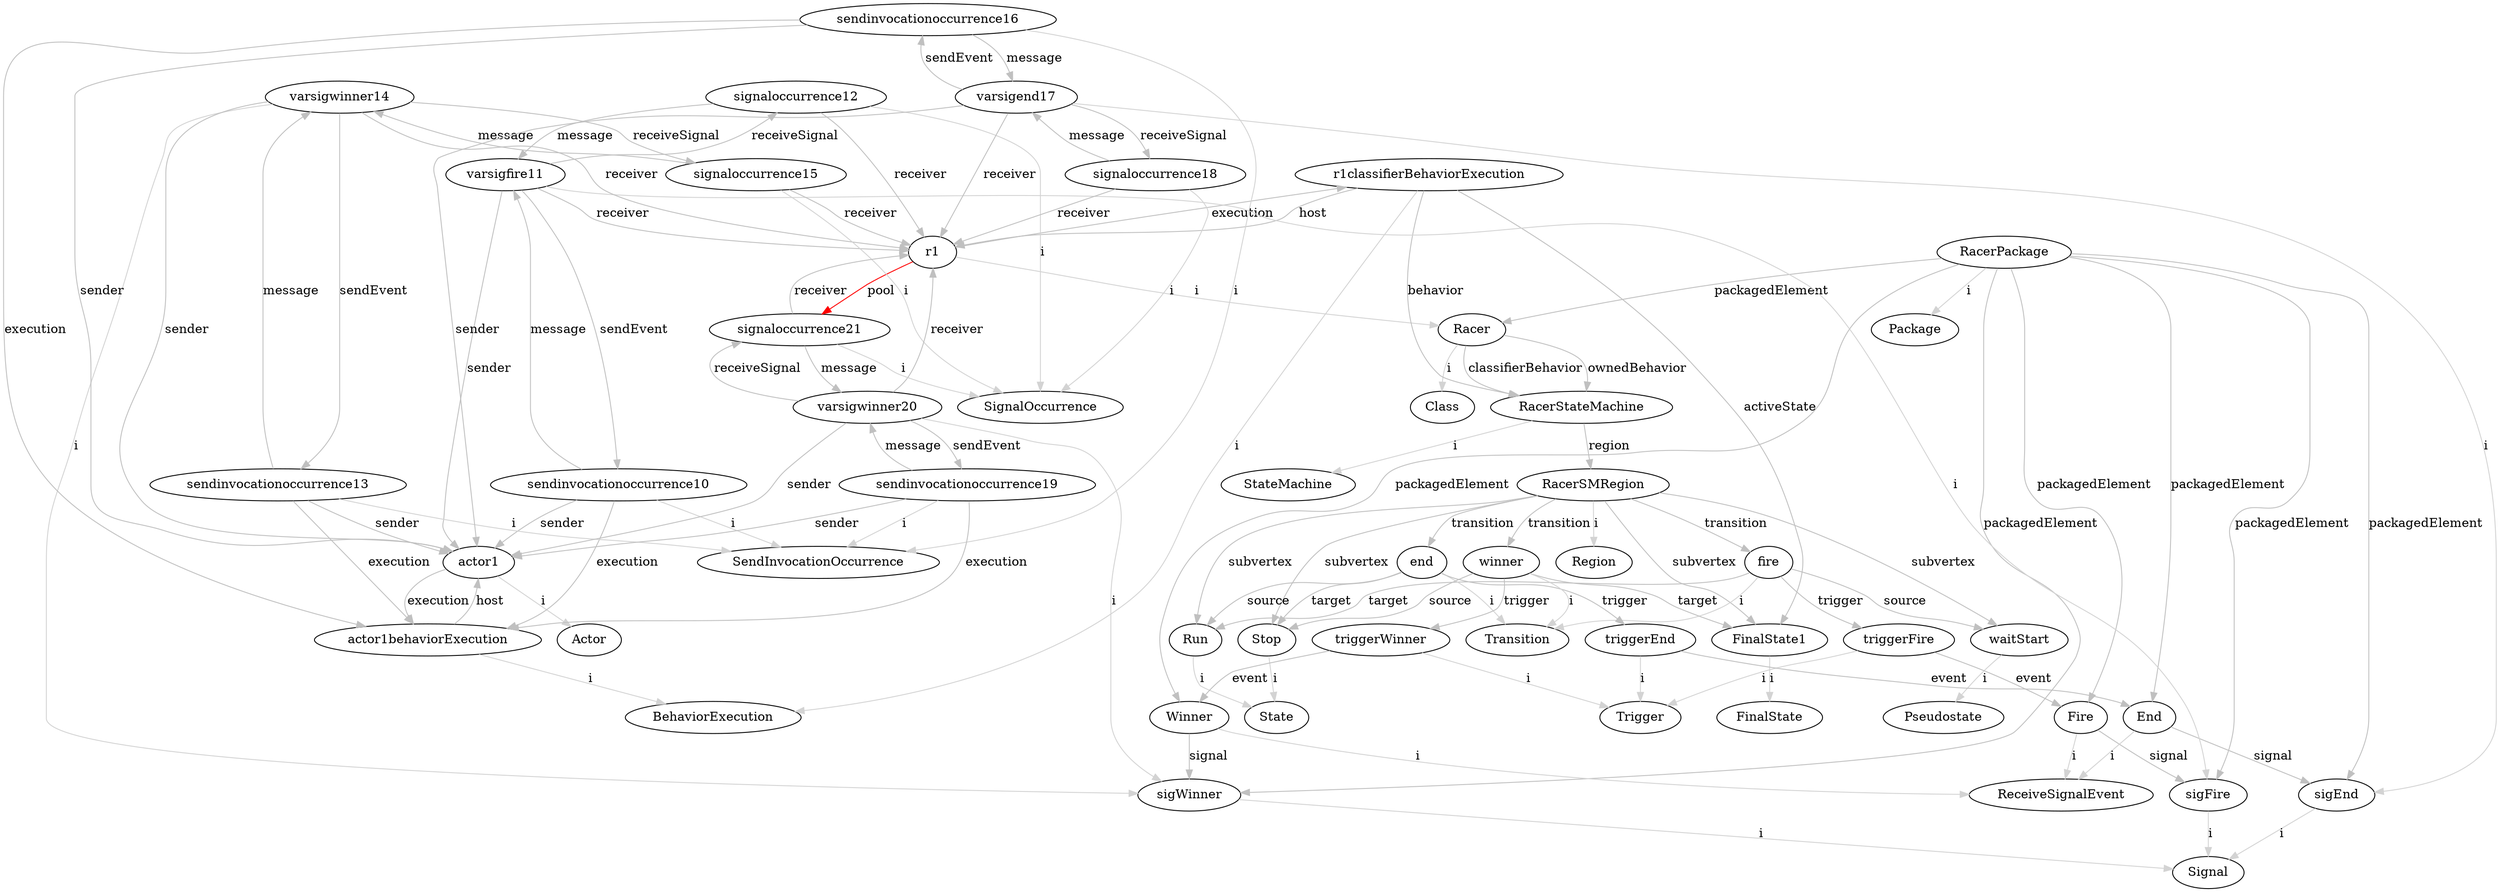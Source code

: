 digraph umlMetamodel {
	"RacerPackage" -> "Package" [label="i", color="lightgrey"]
	"RacerPackage" -> "Racer" [label="packagedElement", color="grey"]
	"Racer" -> "Class" [label="i", color="lightgrey"]
	"Racer" -> "RacerStateMachine" [label="classifierBehavior", color="grey"]
	"Racer" -> "RacerStateMachine" [label="ownedBehavior", color="grey"]
	"RacerStateMachine" -> "StateMachine" [label="i", color="lightgrey"]
	"RacerStateMachine" -> "RacerSMRegion" [label="region", color="grey"]
	"RacerSMRegion" -> "Region" [label="i", color="lightgrey"]
	"RacerSMRegion" -> "waitStart" [label="subvertex", color="grey"]
	"waitStart" -> "Pseudostate" [label="i", color="lightgrey"]
	"RacerSMRegion" -> "Run" [label="subvertex", color="grey"]
	"Run" -> "State" [label="i", color="lightgrey"]
	"RacerSMRegion" -> "Stop" [label="subvertex", color="grey"]
	"Stop" -> "State" [label="i", color="lightgrey"]
	"RacerSMRegion" -> "FinalState1" [label="subvertex", color="grey"]
	"FinalState1" -> "FinalState" [label="i", color="lightgrey"]
	"RacerSMRegion" -> "fire" [label="transition", color="grey"]
	"fire" -> "Transition" [label="i", color="lightgrey"]
	"fire" -> "waitStart" [label="source", color="grey"]
	"fire" -> "Run" [label="target", color="grey"]
	"fire" -> "triggerFire" [label="trigger", color="grey"]
	"triggerFire" -> "Trigger" [label="i", color="lightgrey"]
	"triggerFire" -> "Fire" [label="event", color="grey"]
	"RacerSMRegion" -> "end" [label="transition", color="grey"]
	"end" -> "Transition" [label="i", color="lightgrey"]
	"end" -> "Run" [label="source", color="grey"]
	"end" -> "Stop" [label="target", color="grey"]
	"triggerEnd" -> "Trigger" [label="i", color="lightgrey"]
	"RacerSMRegion" -> "winner" [label="transition", color="grey"]
	"winner" -> "Transition" [label="i", color="lightgrey"]
	"winner" -> "Stop" [label="source", color="grey"]
	"winner" -> "FinalState1" [label="target", color="grey"]
	"triggerWinner" -> "Trigger" [label="i", color="lightgrey"]
	"RacerPackage" -> "sigFire" [label="packagedElement", color="grey"]
	"sigFire" -> "Signal" [label="i", color="lightgrey"]
	"RacerPackage" -> "Fire" [label="packagedElement", color="grey"]
	"Fire" -> "ReceiveSignalEvent" [label="i", color="lightgrey"]
	"Fire" -> "sigFire" [label="signal", color="grey"]
	"RacerPackage" -> "sigEnd" [label="packagedElement", color="grey"]
	"sigEnd" -> "Signal" [label="i", color="lightgrey"]
	"RacerPackage" -> "End" [label="packagedElement", color="grey"]
	"End" -> "ReceiveSignalEvent" [label="i", color="lightgrey"]
	"End" -> "sigEnd" [label="signal", color="grey"]
	"RacerPackage" -> "sigWinner" [label="packagedElement", color="grey"]
	"sigWinner" -> "Signal" [label="i", color="lightgrey"]
	"RacerPackage" -> "Winner" [label="packagedElement", color="grey"]
	"Winner" -> "ReceiveSignalEvent" [label="i", color="lightgrey"]
	"Winner" -> "sigWinner" [label="signal", color="grey"]
	"r1" -> "Racer" [label="i", color="lightgrey"]
	"r1classifierBehaviorExecution" -> "BehaviorExecution" [label="i", color="lightgrey"]
	"r1" -> "r1classifierBehaviorExecution" [label="execution", color="grey"]
	"r1classifierBehaviorExecution" -> "r1" [label="host", color="grey"]
	"r1classifierBehaviorExecution" -> "RacerStateMachine" [label="behavior", color="grey"]
	"actor1" -> "Actor" [label="i", color="lightgrey"]
	"actor1behaviorExecution" -> "BehaviorExecution" [label="i", color="lightgrey"]
	"actor1" -> "actor1behaviorExecution" [label="execution", color="grey"]
	"actor1behaviorExecution" -> "actor1" [label="host", color="grey"]
	"sendinvocationoccurrence10" -> "SendInvocationOccurrence" [label="i", color="lightgrey"]
	"sendinvocationoccurrence10" -> "varsigfire11" [label="message", color="grey"]
	"varsigfire11" -> "sendinvocationoccurrence10" [label="sendEvent", color="grey"]
	"varsigfire11" -> "signaloccurrence12" [label="receiveSignal", color="grey"]
	"signaloccurrence12" -> "varsigfire11" [label="message", color="grey"]
	"signaloccurrence12" -> "SignalOccurrence" [label="i", color="lightgrey"]
	"varsigfire11" -> "sigFire" [label="i", color="lightgrey"]
	"signaloccurrence12" -> "r1" [label="receiver", color="grey"]
	"varsigfire11" -> "actor1" [label="sender", color="grey"]
	"sendinvocationoccurrence10" -> "actor1" [label="sender", color="grey"]
	"varsigfire11" -> "r1" [label="receiver", color="grey"]
	"sendinvocationoccurrence10" -> "actor1behaviorExecution" [label="execution", color="grey"]
	"sendinvocationoccurrence13" -> "SendInvocationOccurrence" [label="i", color="lightgrey"]
	"sendinvocationoccurrence13" -> "varsigwinner14" [label="message", color="grey"]
	"varsigwinner14" -> "sendinvocationoccurrence13" [label="sendEvent", color="grey"]
	"varsigwinner14" -> "signaloccurrence15" [label="receiveSignal", color="grey"]
	"signaloccurrence15" -> "varsigwinner14" [label="message", color="grey"]
	"signaloccurrence15" -> "SignalOccurrence" [label="i", color="lightgrey"]
	"varsigwinner14" -> "sigWinner" [label="i", color="lightgrey"]
	"signaloccurrence15" -> "r1" [label="receiver", color="grey"]
	"varsigwinner14" -> "actor1" [label="sender", color="grey"]
	"sendinvocationoccurrence13" -> "actor1" [label="sender", color="grey"]
	"varsigwinner14" -> "r1" [label="receiver", color="grey"]
	"sendinvocationoccurrence13" -> "actor1behaviorExecution" [label="execution", color="grey"]
	"sendinvocationoccurrence16" -> "SendInvocationOccurrence" [label="i", color="lightgrey"]
	"sendinvocationoccurrence16" -> "varsigend17" [label="message", color="grey"]
	"varsigend17" -> "sendinvocationoccurrence16" [label="sendEvent", color="grey"]
	"varsigend17" -> "signaloccurrence18" [label="receiveSignal", color="grey"]
	"signaloccurrence18" -> "varsigend17" [label="message", color="grey"]
	"signaloccurrence18" -> "SignalOccurrence" [label="i", color="lightgrey"]
	"varsigend17" -> "sigEnd" [label="i", color="lightgrey"]
	"signaloccurrence18" -> "r1" [label="receiver", color="grey"]
	"varsigend17" -> "actor1" [label="sender", color="grey"]
	"sendinvocationoccurrence16" -> "actor1" [label="sender", color="grey"]
	"varsigend17" -> "r1" [label="receiver", color="grey"]
	"sendinvocationoccurrence16" -> "actor1behaviorExecution" [label="execution", color="grey"]
	"triggerEnd" -> "End" [label="event", color="grey"]
	"end" -> "triggerEnd" [label="trigger", color="grey"]
	"sendinvocationoccurrence19" -> "SendInvocationOccurrence" [label="i", color="lightgrey"]
	"sendinvocationoccurrence19" -> "varsigwinner20" [label="message", color="grey"]
	"varsigwinner20" -> "sendinvocationoccurrence19" [label="sendEvent", color="grey"]
	"varsigwinner20" -> "signaloccurrence21" [label="receiveSignal", color="grey"]
	"signaloccurrence21" -> "varsigwinner20" [label="message", color="grey"]
	"signaloccurrence21" -> "SignalOccurrence" [label="i", color="lightgrey"]
	"varsigwinner20" -> "sigWinner" [label="i", color="lightgrey"]
	"signaloccurrence21" -> "r1" [label="receiver", color="grey"]
	"varsigwinner20" -> "actor1" [label="sender", color="grey"]
	"sendinvocationoccurrence19" -> "actor1" [label="sender", color="grey"]
	"varsigwinner20" -> "r1" [label="receiver", color="grey"]
	"sendinvocationoccurrence19" -> "actor1behaviorExecution" [label="execution", color="grey"]
	"triggerWinner" -> "Winner" [label="event", color="grey"]
	"winner" -> "triggerWinner" [label="trigger", color="grey"]
	"r1classifierBehaviorExecution" -> "FinalState1" [label="activeState", color="grey"]
	"r1" -> "signaloccurrence21" [label="pool", color="red"]
}
